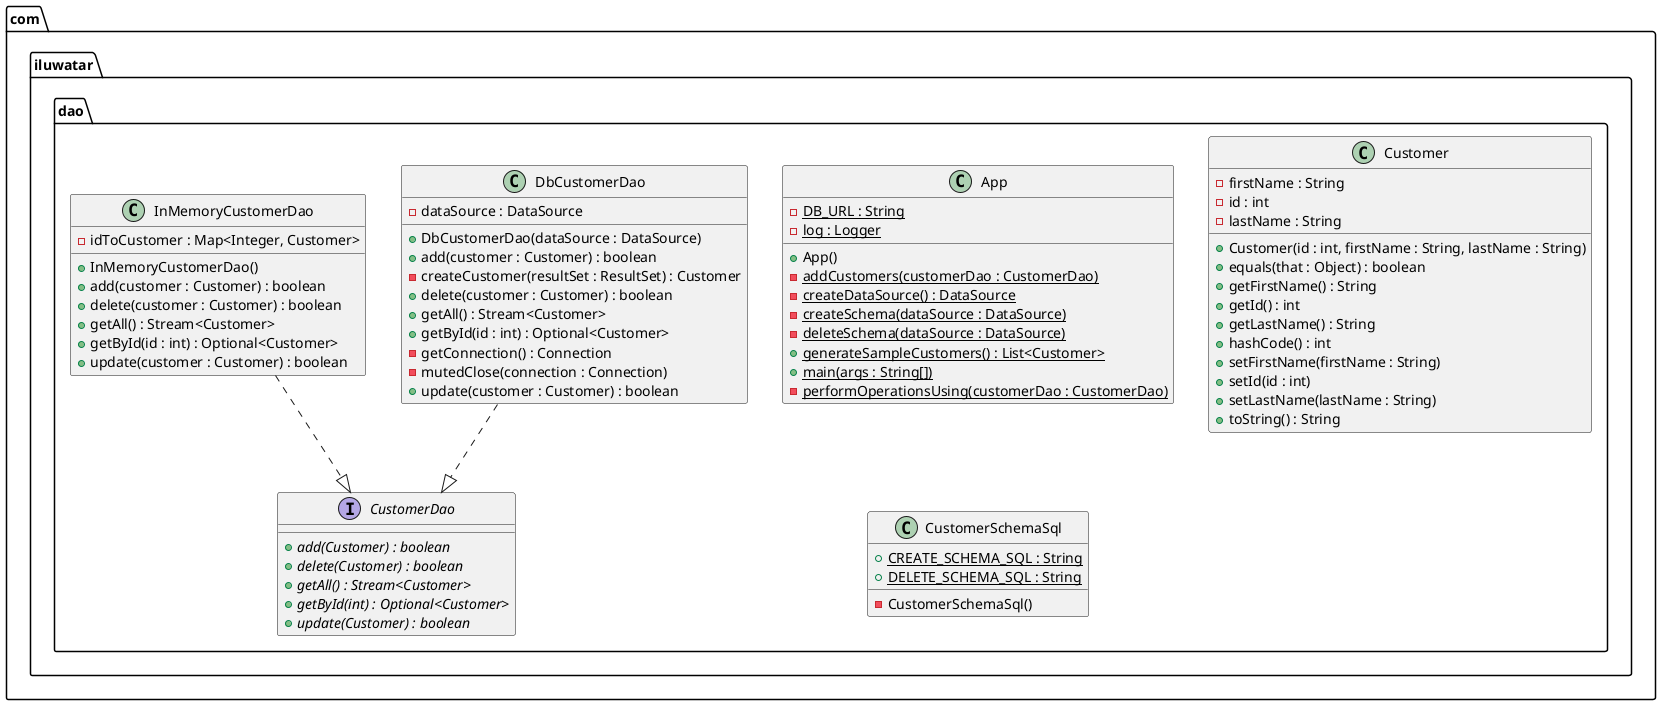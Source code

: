 @startuml
package com.iluwatar.dao {
  class App {
    - DB_URL : String {static}
    - log : Logger {static}
    + App()
    - addCustomers(customerDao : CustomerDao) {static}
    - createDataSource() : DataSource {static}
    - createSchema(dataSource : DataSource) {static}
    - deleteSchema(dataSource : DataSource) {static}
    + generateSampleCustomers() : List<Customer> {static}
    + main(args : String[]) {static}
    - performOperationsUsing(customerDao : CustomerDao) {static}
  }
  class Customer {
    - firstName : String
    - id : int
    - lastName : String
    + Customer(id : int, firstName : String, lastName : String)
    + equals(that : Object) : boolean
    + getFirstName() : String
    + getId() : int
    + getLastName() : String
    + hashCode() : int
    + setFirstName(firstName : String)
    + setId(id : int)
    + setLastName(lastName : String)
    + toString() : String
  }
  interface CustomerDao {
    + add(Customer) : boolean {abstract}
    + delete(Customer) : boolean {abstract}
    + getAll() : Stream<Customer> {abstract}
    + getById(int) : Optional<Customer> {abstract}
    + update(Customer) : boolean {abstract}
  }
  class CustomerSchemaSql {
    + CREATE_SCHEMA_SQL : String {static}
    + DELETE_SCHEMA_SQL : String {static}
    - CustomerSchemaSql()
  }
  class DbCustomerDao {
    - dataSource : DataSource
    + DbCustomerDao(dataSource : DataSource)
    + add(customer : Customer) : boolean
    - createCustomer(resultSet : ResultSet) : Customer
    + delete(customer : Customer) : boolean
    + getAll() : Stream<Customer>
    + getById(id : int) : Optional<Customer>
    - getConnection() : Connection
    - mutedClose(connection : Connection)
    + update(customer : Customer) : boolean
  }
  class InMemoryCustomerDao {
    - idToCustomer : Map<Integer, Customer>
    + InMemoryCustomerDao()
    + add(customer : Customer) : boolean
    + delete(customer : Customer) : boolean
    + getAll() : Stream<Customer>
    + getById(id : int) : Optional<Customer>
    + update(customer : Customer) : boolean
  }
}
DbCustomerDao ..|> CustomerDao 
InMemoryCustomerDao ..|> CustomerDao 
@enduml
